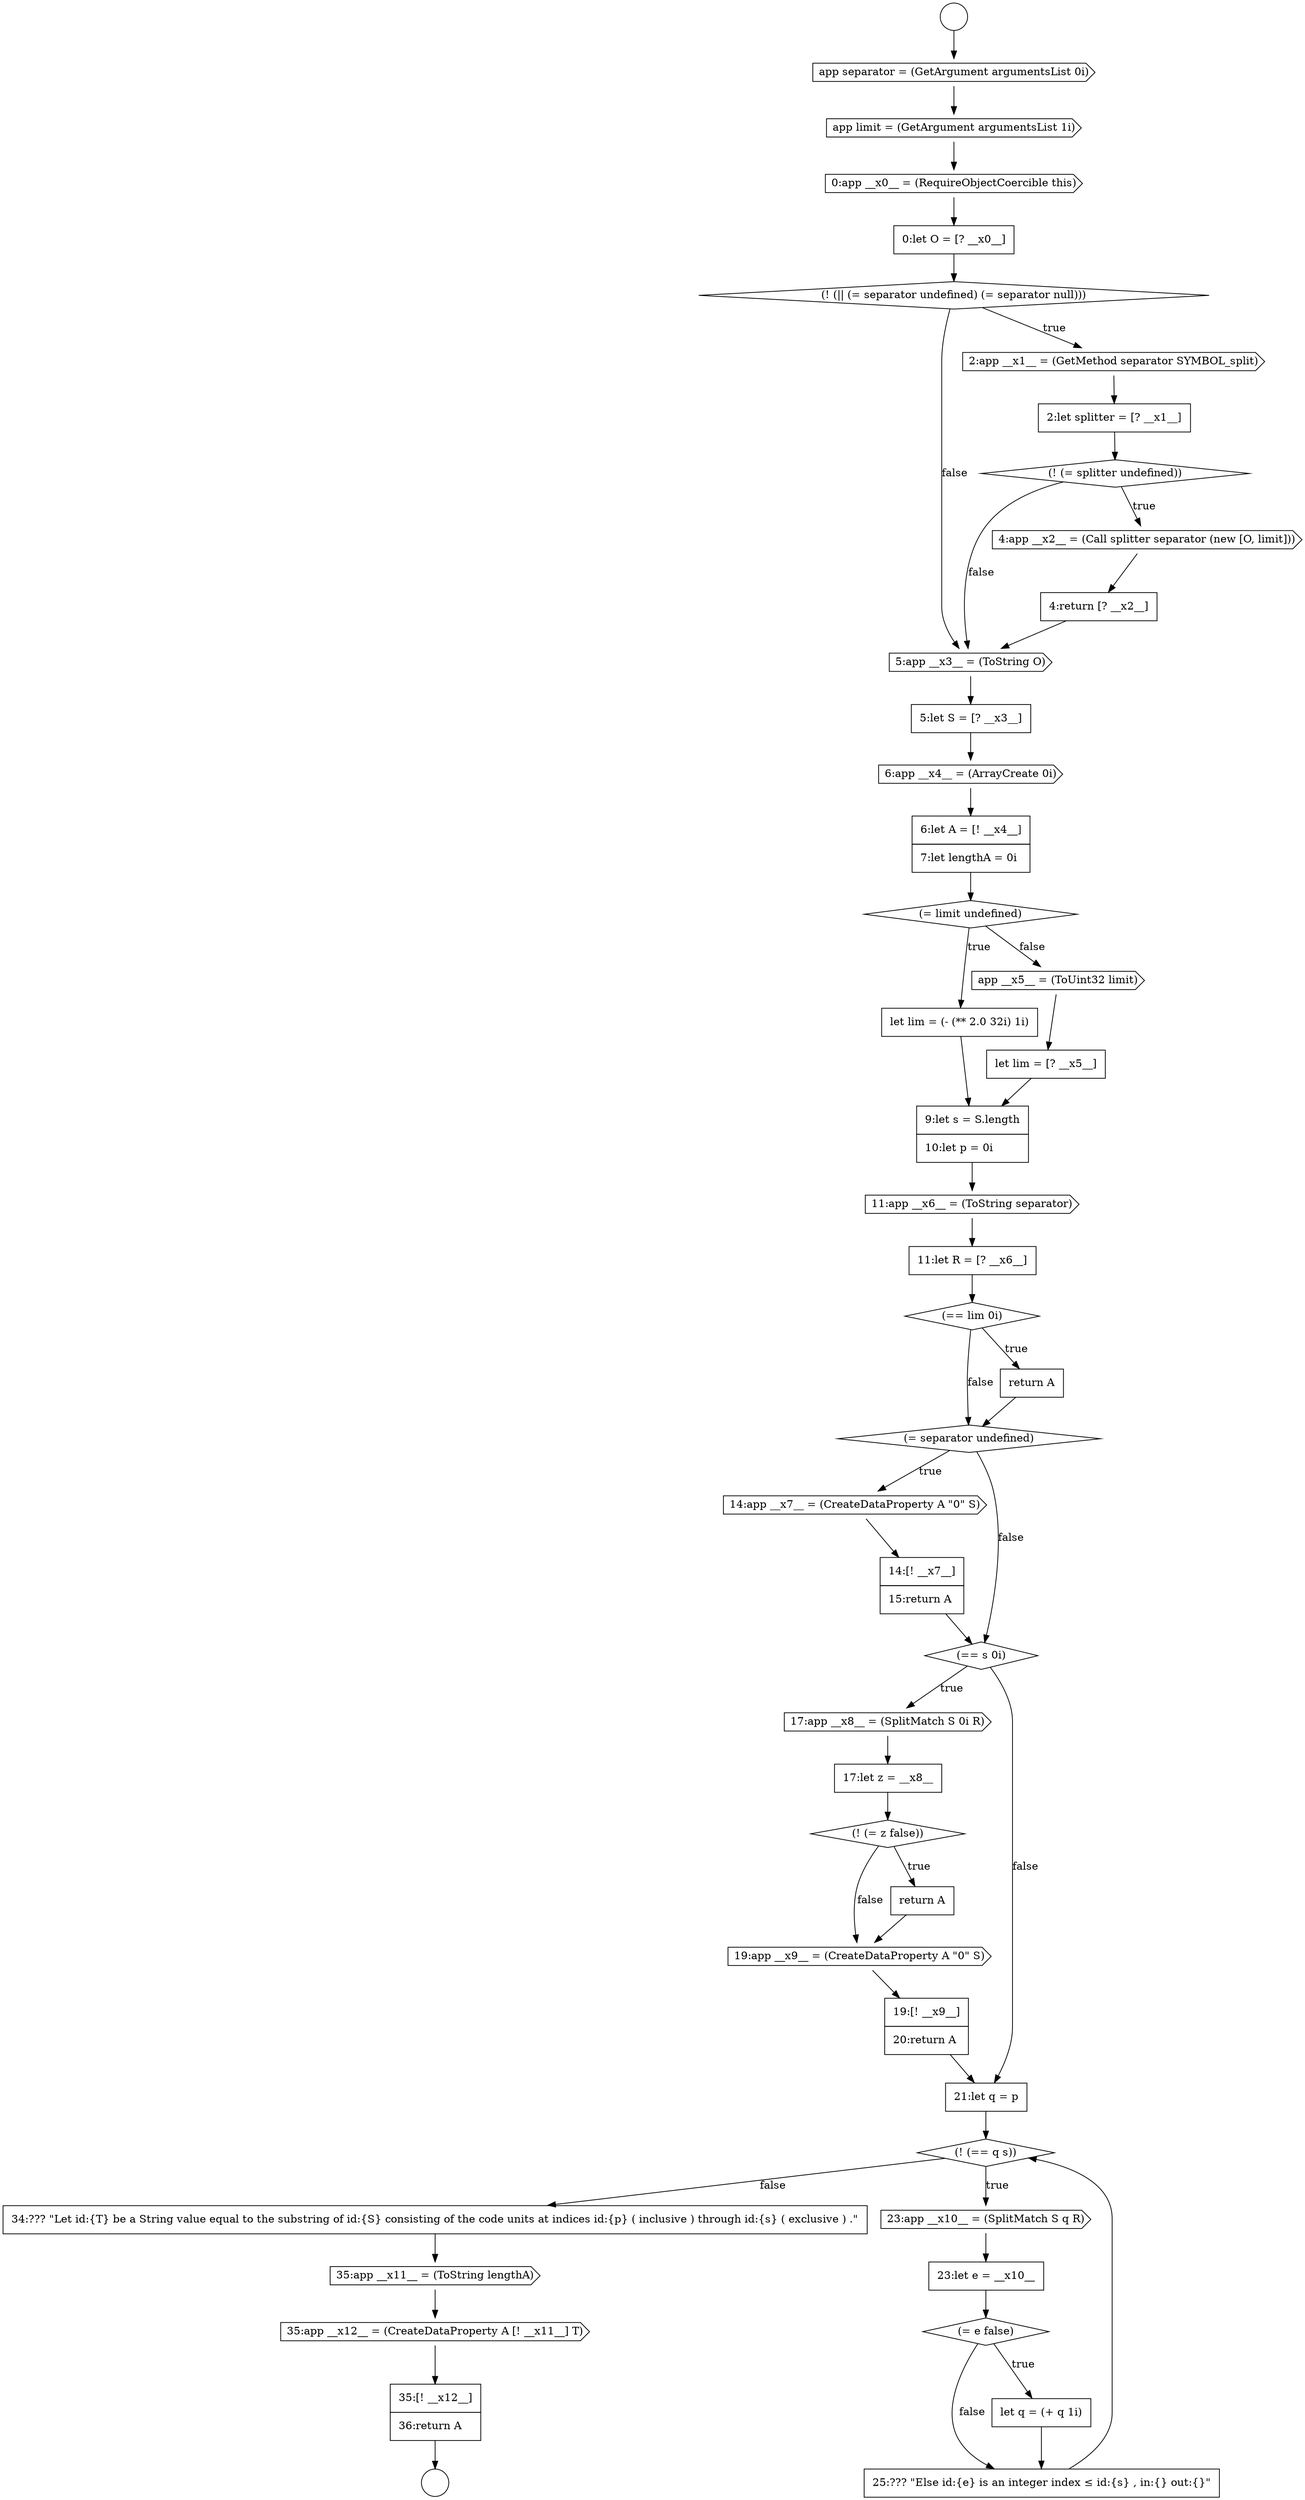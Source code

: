 digraph {
  node12617 [shape=cds, label=<<font color="black">35:app __x12__ = (CreateDataProperty A [! __x11__] T)</font>> color="black" fillcolor="white" style=filled]
  node12600 [shape=none, margin=0, label=<<font color="black">
    <table border="0" cellborder="1" cellspacing="0" cellpadding="10">
      <tr><td align="left">14:[! __x7__]</td></tr>
      <tr><td align="left">15:return A</td></tr>
    </table>
  </font>> color="black" fillcolor="white" style=filled]
  node12609 [shape=diamond, label=<<font color="black">(! (== q s))</font>> color="black" fillcolor="white" style=filled]
  node12592 [shape=none, margin=0, label=<<font color="black">
    <table border="0" cellborder="1" cellspacing="0" cellpadding="10">
      <tr><td align="left">let lim = [? __x5__]</td></tr>
    </table>
  </font>> color="black" fillcolor="white" style=filled]
  node12604 [shape=diamond, label=<<font color="black">(! (= z false))</font>> color="black" fillcolor="white" style=filled]
  node12598 [shape=diamond, label=<<font color="black">(= separator undefined)</font>> color="black" fillcolor="white" style=filled]
  node12574 [shape=circle label=" " color="black" fillcolor="white" style=filled]
  node12615 [shape=none, margin=0, label=<<font color="black">
    <table border="0" cellborder="1" cellspacing="0" cellpadding="10">
      <tr><td align="left">34:??? &quot;Let id:{T} be a String value equal to the substring of id:{S} consisting of the code units at indices id:{p} ( inclusive ) through id:{s} ( exclusive ) .&quot;</td></tr>
    </table>
  </font>> color="black" fillcolor="white" style=filled]
  node12611 [shape=none, margin=0, label=<<font color="black">
    <table border="0" cellborder="1" cellspacing="0" cellpadding="10">
      <tr><td align="left">23:let e = __x10__</td></tr>
    </table>
  </font>> color="black" fillcolor="white" style=filled]
  node12614 [shape=none, margin=0, label=<<font color="black">
    <table border="0" cellborder="1" cellspacing="0" cellpadding="10">
      <tr><td align="left">25:??? &quot;Else id:{e} is an integer index &le; id:{s} , in:{} out:{}&quot;</td></tr>
    </table>
  </font>> color="black" fillcolor="white" style=filled]
  node12597 [shape=none, margin=0, label=<<font color="black">
    <table border="0" cellborder="1" cellspacing="0" cellpadding="10">
      <tr><td align="left">return A</td></tr>
    </table>
  </font>> color="black" fillcolor="white" style=filled]
  node12607 [shape=none, margin=0, label=<<font color="black">
    <table border="0" cellborder="1" cellspacing="0" cellpadding="10">
      <tr><td align="left">19:[! __x9__]</td></tr>
      <tr><td align="left">20:return A</td></tr>
    </table>
  </font>> color="black" fillcolor="white" style=filled]
  node12575 [shape=cds, label=<<font color="black">app separator = (GetArgument argumentsList 0i)</font>> color="black" fillcolor="white" style=filled]
  node12602 [shape=cds, label=<<font color="black">17:app __x8__ = (SplitMatch S 0i R)</font>> color="black" fillcolor="white" style=filled]
  node12590 [shape=none, margin=0, label=<<font color="black">
    <table border="0" cellborder="1" cellspacing="0" cellpadding="10">
      <tr><td align="left">let lim = (- (** 2.0 32i) 1i)</td></tr>
    </table>
  </font>> color="black" fillcolor="white" style=filled]
  node12585 [shape=cds, label=<<font color="black">5:app __x3__ = (ToString O)</font>> color="black" fillcolor="white" style=filled]
  node12589 [shape=diamond, label=<<font color="black">(= limit undefined)</font>> color="black" fillcolor="white" style=filled]
  node12606 [shape=cds, label=<<font color="black">19:app __x9__ = (CreateDataProperty A &quot;0&quot; S)</font>> color="black" fillcolor="white" style=filled]
  node12578 [shape=none, margin=0, label=<<font color="black">
    <table border="0" cellborder="1" cellspacing="0" cellpadding="10">
      <tr><td align="left">0:let O = [? __x0__]</td></tr>
    </table>
  </font>> color="black" fillcolor="white" style=filled]
  node12593 [shape=none, margin=0, label=<<font color="black">
    <table border="0" cellborder="1" cellspacing="0" cellpadding="10">
      <tr><td align="left">9:let s = S.length</td></tr>
      <tr><td align="left">10:let p = 0i</td></tr>
    </table>
  </font>> color="black" fillcolor="white" style=filled]
  node12610 [shape=cds, label=<<font color="black">23:app __x10__ = (SplitMatch S q R)</font>> color="black" fillcolor="white" style=filled]
  node12582 [shape=diamond, label=<<font color="black">(! (= splitter undefined))</font>> color="black" fillcolor="white" style=filled]
  node12586 [shape=none, margin=0, label=<<font color="black">
    <table border="0" cellborder="1" cellspacing="0" cellpadding="10">
      <tr><td align="left">5:let S = [? __x3__]</td></tr>
    </table>
  </font>> color="black" fillcolor="white" style=filled]
  node12581 [shape=none, margin=0, label=<<font color="black">
    <table border="0" cellborder="1" cellspacing="0" cellpadding="10">
      <tr><td align="left">2:let splitter = [? __x1__]</td></tr>
    </table>
  </font>> color="black" fillcolor="white" style=filled]
  node12613 [shape=none, margin=0, label=<<font color="black">
    <table border="0" cellborder="1" cellspacing="0" cellpadding="10">
      <tr><td align="left">let q = (+ q 1i)</td></tr>
    </table>
  </font>> color="black" fillcolor="white" style=filled]
  node12576 [shape=cds, label=<<font color="black">app limit = (GetArgument argumentsList 1i)</font>> color="black" fillcolor="white" style=filled]
  node12591 [shape=cds, label=<<font color="black">app __x5__ = (ToUint32 limit)</font>> color="black" fillcolor="white" style=filled]
  node12608 [shape=none, margin=0, label=<<font color="black">
    <table border="0" cellborder="1" cellspacing="0" cellpadding="10">
      <tr><td align="left">21:let q = p</td></tr>
    </table>
  </font>> color="black" fillcolor="white" style=filled]
  node12618 [shape=none, margin=0, label=<<font color="black">
    <table border="0" cellborder="1" cellspacing="0" cellpadding="10">
      <tr><td align="left">35:[! __x12__]</td></tr>
      <tr><td align="left">36:return A</td></tr>
    </table>
  </font>> color="black" fillcolor="white" style=filled]
  node12603 [shape=none, margin=0, label=<<font color="black">
    <table border="0" cellborder="1" cellspacing="0" cellpadding="10">
      <tr><td align="left">17:let z = __x8__</td></tr>
    </table>
  </font>> color="black" fillcolor="white" style=filled]
  node12577 [shape=cds, label=<<font color="black">0:app __x0__ = (RequireObjectCoercible this)</font>> color="black" fillcolor="white" style=filled]
  node12596 [shape=diamond, label=<<font color="black">(== lim 0i)</font>> color="black" fillcolor="white" style=filled]
  node12587 [shape=cds, label=<<font color="black">6:app __x4__ = (ArrayCreate 0i)</font>> color="black" fillcolor="white" style=filled]
  node12573 [shape=circle label=" " color="black" fillcolor="white" style=filled]
  node12584 [shape=none, margin=0, label=<<font color="black">
    <table border="0" cellborder="1" cellspacing="0" cellpadding="10">
      <tr><td align="left">4:return [? __x2__]</td></tr>
    </table>
  </font>> color="black" fillcolor="white" style=filled]
  node12599 [shape=cds, label=<<font color="black">14:app __x7__ = (CreateDataProperty A &quot;0&quot; S)</font>> color="black" fillcolor="white" style=filled]
  node12616 [shape=cds, label=<<font color="black">35:app __x11__ = (ToString lengthA)</font>> color="black" fillcolor="white" style=filled]
  node12595 [shape=none, margin=0, label=<<font color="black">
    <table border="0" cellborder="1" cellspacing="0" cellpadding="10">
      <tr><td align="left">11:let R = [? __x6__]</td></tr>
    </table>
  </font>> color="black" fillcolor="white" style=filled]
  node12612 [shape=diamond, label=<<font color="black">(= e false)</font>> color="black" fillcolor="white" style=filled]
  node12580 [shape=cds, label=<<font color="black">2:app __x1__ = (GetMethod separator SYMBOL_split)</font>> color="black" fillcolor="white" style=filled]
  node12588 [shape=none, margin=0, label=<<font color="black">
    <table border="0" cellborder="1" cellspacing="0" cellpadding="10">
      <tr><td align="left">6:let A = [! __x4__]</td></tr>
      <tr><td align="left">7:let lengthA = 0i</td></tr>
    </table>
  </font>> color="black" fillcolor="white" style=filled]
  node12601 [shape=diamond, label=<<font color="black">(== s 0i)</font>> color="black" fillcolor="white" style=filled]
  node12605 [shape=none, margin=0, label=<<font color="black">
    <table border="0" cellborder="1" cellspacing="0" cellpadding="10">
      <tr><td align="left">return A</td></tr>
    </table>
  </font>> color="black" fillcolor="white" style=filled]
  node12583 [shape=cds, label=<<font color="black">4:app __x2__ = (Call splitter separator (new [O, limit]))</font>> color="black" fillcolor="white" style=filled]
  node12579 [shape=diamond, label=<<font color="black">(! (|| (= separator undefined) (= separator null)))</font>> color="black" fillcolor="white" style=filled]
  node12594 [shape=cds, label=<<font color="black">11:app __x6__ = (ToString separator)</font>> color="black" fillcolor="white" style=filled]
  node12590 -> node12593 [ color="black"]
  node12596 -> node12597 [label=<<font color="black">true</font>> color="black"]
  node12596 -> node12598 [label=<<font color="black">false</font>> color="black"]
  node12585 -> node12586 [ color="black"]
  node12611 -> node12612 [ color="black"]
  node12584 -> node12585 [ color="black"]
  node12609 -> node12610 [label=<<font color="black">true</font>> color="black"]
  node12609 -> node12615 [label=<<font color="black">false</font>> color="black"]
  node12601 -> node12602 [label=<<font color="black">true</font>> color="black"]
  node12601 -> node12608 [label=<<font color="black">false</font>> color="black"]
  node12615 -> node12616 [ color="black"]
  node12593 -> node12594 [ color="black"]
  node12595 -> node12596 [ color="black"]
  node12581 -> node12582 [ color="black"]
  node12603 -> node12604 [ color="black"]
  node12579 -> node12580 [label=<<font color="black">true</font>> color="black"]
  node12579 -> node12585 [label=<<font color="black">false</font>> color="black"]
  node12591 -> node12592 [ color="black"]
  node12587 -> node12588 [ color="black"]
  node12580 -> node12581 [ color="black"]
  node12610 -> node12611 [ color="black"]
  node12614 -> node12609 [ color="black"]
  node12575 -> node12576 [ color="black"]
  node12605 -> node12606 [ color="black"]
  node12613 -> node12614 [ color="black"]
  node12592 -> node12593 [ color="black"]
  node12597 -> node12598 [ color="black"]
  node12598 -> node12599 [label=<<font color="black">true</font>> color="black"]
  node12598 -> node12601 [label=<<font color="black">false</font>> color="black"]
  node12573 -> node12575 [ color="black"]
  node12599 -> node12600 [ color="black"]
  node12608 -> node12609 [ color="black"]
  node12589 -> node12590 [label=<<font color="black">true</font>> color="black"]
  node12589 -> node12591 [label=<<font color="black">false</font>> color="black"]
  node12600 -> node12601 [ color="black"]
  node12604 -> node12605 [label=<<font color="black">true</font>> color="black"]
  node12604 -> node12606 [label=<<font color="black">false</font>> color="black"]
  node12578 -> node12579 [ color="black"]
  node12576 -> node12577 [ color="black"]
  node12602 -> node12603 [ color="black"]
  node12577 -> node12578 [ color="black"]
  node12612 -> node12613 [label=<<font color="black">true</font>> color="black"]
  node12612 -> node12614 [label=<<font color="black">false</font>> color="black"]
  node12583 -> node12584 [ color="black"]
  node12618 -> node12574 [ color="black"]
  node12586 -> node12587 [ color="black"]
  node12588 -> node12589 [ color="black"]
  node12607 -> node12608 [ color="black"]
  node12582 -> node12583 [label=<<font color="black">true</font>> color="black"]
  node12582 -> node12585 [label=<<font color="black">false</font>> color="black"]
  node12594 -> node12595 [ color="black"]
  node12606 -> node12607 [ color="black"]
  node12616 -> node12617 [ color="black"]
  node12617 -> node12618 [ color="black"]
}
